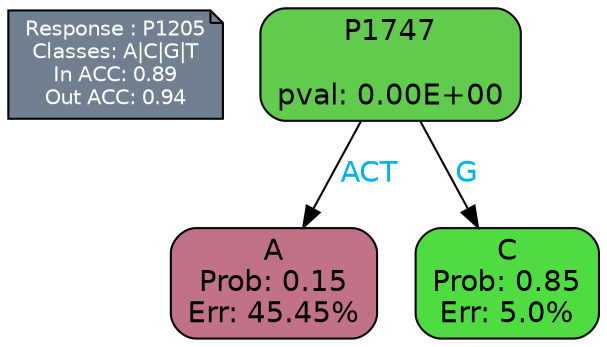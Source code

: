digraph Tree {
node [shape=box, style="filled, rounded", color="black", fontname=helvetica] ;
graph [ranksep=equally, splines=polylines, bgcolor=transparent, dpi=600] ;
edge [fontname=helvetica] ;
LEGEND [label="Response : P1205
Classes: A|C|G|T
In ACC: 0.89
Out ACC: 0.94
",shape=note,align=left,style=filled,fillcolor="slategray",fontcolor="white",fontsize=10];1 [label="P1747

pval: 0.00E+00", fillcolor="#60cb4c"] ;
2 [label="A
Prob: 0.15
Err: 45.45%", fillcolor="#c17287"] ;
3 [label="C
Prob: 0.85
Err: 5.0%", fillcolor="#4edc41"] ;
1 -> 2 [label="ACT",fontcolor=deepskyblue2] ;
1 -> 3 [label="G",fontcolor=deepskyblue2] ;
{rank = same; 2;3;}{rank = same; LEGEND;1;}}